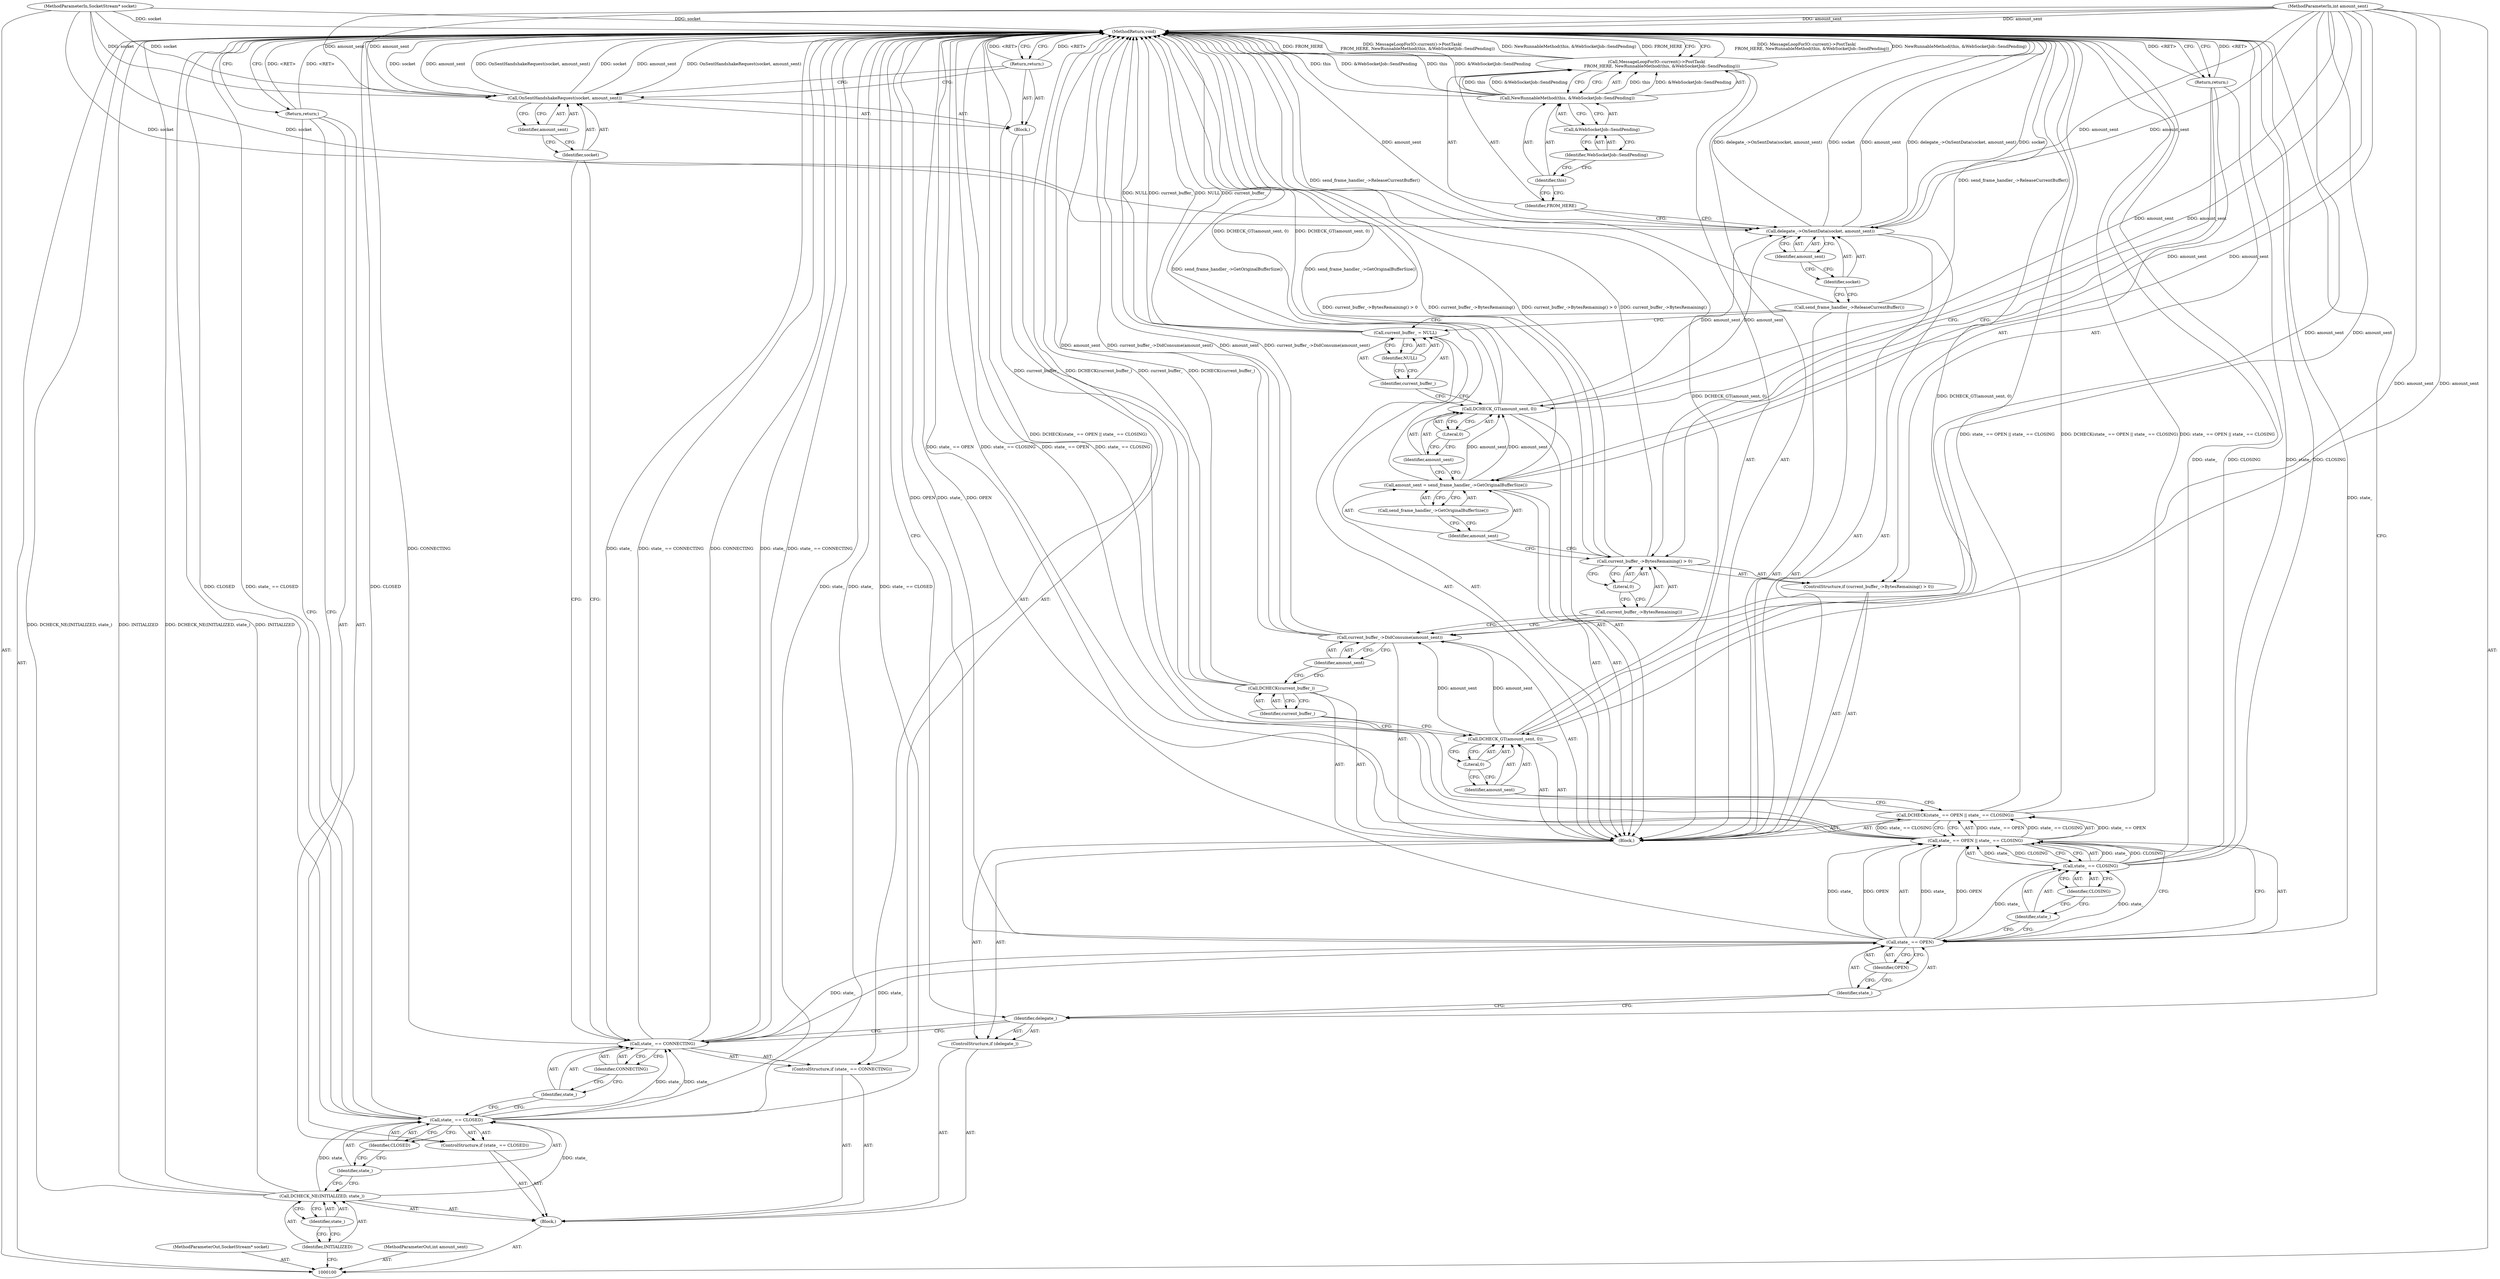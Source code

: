 digraph "1_Chrome_5dc90e57abcc7f0489e7ae09a3e687e9c6f4fad5" {
"1000163" [label="(MethodReturn,void)"];
"1000101" [label="(MethodParameterIn,SocketStream* socket)"];
"1000240" [label="(MethodParameterOut,SocketStream* socket)"];
"1000102" [label="(MethodParameterIn,int amount_sent)"];
"1000241" [label="(MethodParameterOut,int amount_sent)"];
"1000103" [label="(Block,)"];
"1000125" [label="(Call,state_ == OPEN || state_ == CLOSING)"];
"1000126" [label="(Call,state_ == OPEN)"];
"1000127" [label="(Identifier,state_)"];
"1000128" [label="(Identifier,OPEN)"];
"1000129" [label="(Call,state_ == CLOSING)"];
"1000130" [label="(Identifier,state_)"];
"1000131" [label="(Identifier,CLOSING)"];
"1000124" [label="(Call,DCHECK(state_ == OPEN || state_ == CLOSING))"];
"1000133" [label="(Identifier,amount_sent)"];
"1000134" [label="(Literal,0)"];
"1000132" [label="(Call,DCHECK_GT(amount_sent, 0))"];
"1000136" [label="(Identifier,current_buffer_)"];
"1000135" [label="(Call,DCHECK(current_buffer_))"];
"1000138" [label="(Identifier,amount_sent)"];
"1000137" [label="(Call,current_buffer_->DidConsume(amount_sent))"];
"1000139" [label="(ControlStructure,if (current_buffer_->BytesRemaining() > 0))"];
"1000142" [label="(Literal,0)"];
"1000140" [label="(Call,current_buffer_->BytesRemaining() > 0)"];
"1000141" [label="(Call,current_buffer_->BytesRemaining())"];
"1000143" [label="(Return,return;)"];
"1000146" [label="(Call,send_frame_handler_->GetOriginalBufferSize())"];
"1000144" [label="(Call,amount_sent = send_frame_handler_->GetOriginalBufferSize())"];
"1000145" [label="(Identifier,amount_sent)"];
"1000148" [label="(Identifier,amount_sent)"];
"1000149" [label="(Literal,0)"];
"1000147" [label="(Call,DCHECK_GT(amount_sent, 0))"];
"1000152" [label="(Identifier,NULL)"];
"1000150" [label="(Call,current_buffer_ = NULL)"];
"1000151" [label="(Identifier,current_buffer_)"];
"1000105" [label="(Identifier,INITIALIZED)"];
"1000104" [label="(Call,DCHECK_NE(INITIALIZED, state_))"];
"1000106" [label="(Identifier,state_)"];
"1000153" [label="(Call,send_frame_handler_->ReleaseCurrentBuffer())"];
"1000155" [label="(Identifier,socket)"];
"1000156" [label="(Identifier,amount_sent)"];
"1000154" [label="(Call,delegate_->OnSentData(socket, amount_sent))"];
"1000157" [label="(Call,MessageLoopForIO::current()->PostTask(\n        FROM_HERE, NewRunnableMethod(this, &WebSocketJob::SendPending)))"];
"1000159" [label="(Call,NewRunnableMethod(this, &WebSocketJob::SendPending))"];
"1000160" [label="(Identifier,this)"];
"1000161" [label="(Call,&WebSocketJob::SendPending)"];
"1000162" [label="(Identifier,WebSocketJob::SendPending)"];
"1000158" [label="(Identifier,FROM_HERE)"];
"1000110" [label="(Identifier,CLOSED)"];
"1000107" [label="(ControlStructure,if (state_ == CLOSED))"];
"1000108" [label="(Call,state_ == CLOSED)"];
"1000109" [label="(Identifier,state_)"];
"1000111" [label="(Return,return;)"];
"1000115" [label="(Identifier,CONNECTING)"];
"1000112" [label="(ControlStructure,if (state_ == CONNECTING))"];
"1000116" [label="(Block,)"];
"1000113" [label="(Call,state_ == CONNECTING)"];
"1000114" [label="(Identifier,state_)"];
"1000118" [label="(Identifier,socket)"];
"1000119" [label="(Identifier,amount_sent)"];
"1000117" [label="(Call,OnSentHandshakeRequest(socket, amount_sent))"];
"1000120" [label="(Return,return;)"];
"1000123" [label="(Block,)"];
"1000121" [label="(ControlStructure,if (delegate_))"];
"1000122" [label="(Identifier,delegate_)"];
"1000163" -> "1000100"  [label="AST: "];
"1000163" -> "1000111"  [label="CFG: "];
"1000163" -> "1000120"  [label="CFG: "];
"1000163" -> "1000143"  [label="CFG: "];
"1000163" -> "1000157"  [label="CFG: "];
"1000163" -> "1000122"  [label="CFG: "];
"1000111" -> "1000163"  [label="DDG: <RET>"];
"1000120" -> "1000163"  [label="DDG: <RET>"];
"1000143" -> "1000163"  [label="DDG: <RET>"];
"1000124" -> "1000163"  [label="DDG: state_ == OPEN || state_ == CLOSING"];
"1000124" -> "1000163"  [label="DDG: DCHECK(state_ == OPEN || state_ == CLOSING)"];
"1000108" -> "1000163"  [label="DDG: state_ == CLOSED"];
"1000108" -> "1000163"  [label="DDG: CLOSED"];
"1000108" -> "1000163"  [label="DDG: state_"];
"1000150" -> "1000163"  [label="DDG: current_buffer_"];
"1000150" -> "1000163"  [label="DDG: NULL"];
"1000157" -> "1000163"  [label="DDG: MessageLoopForIO::current()->PostTask(\n        FROM_HERE, NewRunnableMethod(this, &WebSocketJob::SendPending))"];
"1000157" -> "1000163"  [label="DDG: NewRunnableMethod(this, &WebSocketJob::SendPending)"];
"1000157" -> "1000163"  [label="DDG: FROM_HERE"];
"1000104" -> "1000163"  [label="DDG: DCHECK_NE(INITIALIZED, state_)"];
"1000104" -> "1000163"  [label="DDG: INITIALIZED"];
"1000113" -> "1000163"  [label="DDG: CONNECTING"];
"1000113" -> "1000163"  [label="DDG: state_"];
"1000113" -> "1000163"  [label="DDG: state_ == CONNECTING"];
"1000117" -> "1000163"  [label="DDG: socket"];
"1000117" -> "1000163"  [label="DDG: amount_sent"];
"1000117" -> "1000163"  [label="DDG: OnSentHandshakeRequest(socket, amount_sent)"];
"1000102" -> "1000163"  [label="DDG: amount_sent"];
"1000154" -> "1000163"  [label="DDG: delegate_->OnSentData(socket, amount_sent)"];
"1000154" -> "1000163"  [label="DDG: socket"];
"1000154" -> "1000163"  [label="DDG: amount_sent"];
"1000135" -> "1000163"  [label="DDG: current_buffer_"];
"1000135" -> "1000163"  [label="DDG: DCHECK(current_buffer_)"];
"1000144" -> "1000163"  [label="DDG: send_frame_handler_->GetOriginalBufferSize()"];
"1000129" -> "1000163"  [label="DDG: state_"];
"1000129" -> "1000163"  [label="DDG: CLOSING"];
"1000125" -> "1000163"  [label="DDG: state_ == OPEN"];
"1000125" -> "1000163"  [label="DDG: state_ == CLOSING"];
"1000159" -> "1000163"  [label="DDG: this"];
"1000159" -> "1000163"  [label="DDG: &WebSocketJob::SendPending"];
"1000132" -> "1000163"  [label="DDG: DCHECK_GT(amount_sent, 0)"];
"1000140" -> "1000163"  [label="DDG: current_buffer_->BytesRemaining()"];
"1000140" -> "1000163"  [label="DDG: current_buffer_->BytesRemaining() > 0"];
"1000126" -> "1000163"  [label="DDG: state_"];
"1000126" -> "1000163"  [label="DDG: OPEN"];
"1000153" -> "1000163"  [label="DDG: send_frame_handler_->ReleaseCurrentBuffer()"];
"1000101" -> "1000163"  [label="DDG: socket"];
"1000137" -> "1000163"  [label="DDG: amount_sent"];
"1000137" -> "1000163"  [label="DDG: current_buffer_->DidConsume(amount_sent)"];
"1000147" -> "1000163"  [label="DDG: DCHECK_GT(amount_sent, 0)"];
"1000101" -> "1000100"  [label="AST: "];
"1000101" -> "1000163"  [label="DDG: socket"];
"1000101" -> "1000117"  [label="DDG: socket"];
"1000101" -> "1000154"  [label="DDG: socket"];
"1000240" -> "1000100"  [label="AST: "];
"1000102" -> "1000100"  [label="AST: "];
"1000102" -> "1000163"  [label="DDG: amount_sent"];
"1000102" -> "1000117"  [label="DDG: amount_sent"];
"1000102" -> "1000132"  [label="DDG: amount_sent"];
"1000102" -> "1000137"  [label="DDG: amount_sent"];
"1000102" -> "1000144"  [label="DDG: amount_sent"];
"1000102" -> "1000147"  [label="DDG: amount_sent"];
"1000102" -> "1000154"  [label="DDG: amount_sent"];
"1000241" -> "1000100"  [label="AST: "];
"1000103" -> "1000100"  [label="AST: "];
"1000104" -> "1000103"  [label="AST: "];
"1000107" -> "1000103"  [label="AST: "];
"1000112" -> "1000103"  [label="AST: "];
"1000121" -> "1000103"  [label="AST: "];
"1000125" -> "1000124"  [label="AST: "];
"1000125" -> "1000126"  [label="CFG: "];
"1000125" -> "1000129"  [label="CFG: "];
"1000126" -> "1000125"  [label="AST: "];
"1000129" -> "1000125"  [label="AST: "];
"1000124" -> "1000125"  [label="CFG: "];
"1000125" -> "1000163"  [label="DDG: state_ == OPEN"];
"1000125" -> "1000163"  [label="DDG: state_ == CLOSING"];
"1000125" -> "1000124"  [label="DDG: state_ == OPEN"];
"1000125" -> "1000124"  [label="DDG: state_ == CLOSING"];
"1000126" -> "1000125"  [label="DDG: state_"];
"1000126" -> "1000125"  [label="DDG: OPEN"];
"1000129" -> "1000125"  [label="DDG: state_"];
"1000129" -> "1000125"  [label="DDG: CLOSING"];
"1000126" -> "1000125"  [label="AST: "];
"1000126" -> "1000128"  [label="CFG: "];
"1000127" -> "1000126"  [label="AST: "];
"1000128" -> "1000126"  [label="AST: "];
"1000130" -> "1000126"  [label="CFG: "];
"1000125" -> "1000126"  [label="CFG: "];
"1000126" -> "1000163"  [label="DDG: state_"];
"1000126" -> "1000163"  [label="DDG: OPEN"];
"1000126" -> "1000125"  [label="DDG: state_"];
"1000126" -> "1000125"  [label="DDG: OPEN"];
"1000113" -> "1000126"  [label="DDG: state_"];
"1000126" -> "1000129"  [label="DDG: state_"];
"1000127" -> "1000126"  [label="AST: "];
"1000127" -> "1000122"  [label="CFG: "];
"1000128" -> "1000127"  [label="CFG: "];
"1000128" -> "1000126"  [label="AST: "];
"1000128" -> "1000127"  [label="CFG: "];
"1000126" -> "1000128"  [label="CFG: "];
"1000129" -> "1000125"  [label="AST: "];
"1000129" -> "1000131"  [label="CFG: "];
"1000130" -> "1000129"  [label="AST: "];
"1000131" -> "1000129"  [label="AST: "];
"1000125" -> "1000129"  [label="CFG: "];
"1000129" -> "1000163"  [label="DDG: state_"];
"1000129" -> "1000163"  [label="DDG: CLOSING"];
"1000129" -> "1000125"  [label="DDG: state_"];
"1000129" -> "1000125"  [label="DDG: CLOSING"];
"1000126" -> "1000129"  [label="DDG: state_"];
"1000130" -> "1000129"  [label="AST: "];
"1000130" -> "1000126"  [label="CFG: "];
"1000131" -> "1000130"  [label="CFG: "];
"1000131" -> "1000129"  [label="AST: "];
"1000131" -> "1000130"  [label="CFG: "];
"1000129" -> "1000131"  [label="CFG: "];
"1000124" -> "1000123"  [label="AST: "];
"1000124" -> "1000125"  [label="CFG: "];
"1000125" -> "1000124"  [label="AST: "];
"1000133" -> "1000124"  [label="CFG: "];
"1000124" -> "1000163"  [label="DDG: state_ == OPEN || state_ == CLOSING"];
"1000124" -> "1000163"  [label="DDG: DCHECK(state_ == OPEN || state_ == CLOSING)"];
"1000125" -> "1000124"  [label="DDG: state_ == OPEN"];
"1000125" -> "1000124"  [label="DDG: state_ == CLOSING"];
"1000133" -> "1000132"  [label="AST: "];
"1000133" -> "1000124"  [label="CFG: "];
"1000134" -> "1000133"  [label="CFG: "];
"1000134" -> "1000132"  [label="AST: "];
"1000134" -> "1000133"  [label="CFG: "];
"1000132" -> "1000134"  [label="CFG: "];
"1000132" -> "1000123"  [label="AST: "];
"1000132" -> "1000134"  [label="CFG: "];
"1000133" -> "1000132"  [label="AST: "];
"1000134" -> "1000132"  [label="AST: "];
"1000136" -> "1000132"  [label="CFG: "];
"1000132" -> "1000163"  [label="DDG: DCHECK_GT(amount_sent, 0)"];
"1000102" -> "1000132"  [label="DDG: amount_sent"];
"1000132" -> "1000137"  [label="DDG: amount_sent"];
"1000136" -> "1000135"  [label="AST: "];
"1000136" -> "1000132"  [label="CFG: "];
"1000135" -> "1000136"  [label="CFG: "];
"1000135" -> "1000123"  [label="AST: "];
"1000135" -> "1000136"  [label="CFG: "];
"1000136" -> "1000135"  [label="AST: "];
"1000138" -> "1000135"  [label="CFG: "];
"1000135" -> "1000163"  [label="DDG: current_buffer_"];
"1000135" -> "1000163"  [label="DDG: DCHECK(current_buffer_)"];
"1000138" -> "1000137"  [label="AST: "];
"1000138" -> "1000135"  [label="CFG: "];
"1000137" -> "1000138"  [label="CFG: "];
"1000137" -> "1000123"  [label="AST: "];
"1000137" -> "1000138"  [label="CFG: "];
"1000138" -> "1000137"  [label="AST: "];
"1000141" -> "1000137"  [label="CFG: "];
"1000137" -> "1000163"  [label="DDG: amount_sent"];
"1000137" -> "1000163"  [label="DDG: current_buffer_->DidConsume(amount_sent)"];
"1000132" -> "1000137"  [label="DDG: amount_sent"];
"1000102" -> "1000137"  [label="DDG: amount_sent"];
"1000139" -> "1000123"  [label="AST: "];
"1000140" -> "1000139"  [label="AST: "];
"1000143" -> "1000139"  [label="AST: "];
"1000142" -> "1000140"  [label="AST: "];
"1000142" -> "1000141"  [label="CFG: "];
"1000140" -> "1000142"  [label="CFG: "];
"1000140" -> "1000139"  [label="AST: "];
"1000140" -> "1000142"  [label="CFG: "];
"1000141" -> "1000140"  [label="AST: "];
"1000142" -> "1000140"  [label="AST: "];
"1000143" -> "1000140"  [label="CFG: "];
"1000145" -> "1000140"  [label="CFG: "];
"1000140" -> "1000163"  [label="DDG: current_buffer_->BytesRemaining()"];
"1000140" -> "1000163"  [label="DDG: current_buffer_->BytesRemaining() > 0"];
"1000141" -> "1000140"  [label="AST: "];
"1000141" -> "1000137"  [label="CFG: "];
"1000142" -> "1000141"  [label="CFG: "];
"1000143" -> "1000139"  [label="AST: "];
"1000143" -> "1000140"  [label="CFG: "];
"1000163" -> "1000143"  [label="CFG: "];
"1000143" -> "1000163"  [label="DDG: <RET>"];
"1000146" -> "1000144"  [label="AST: "];
"1000146" -> "1000145"  [label="CFG: "];
"1000144" -> "1000146"  [label="CFG: "];
"1000144" -> "1000123"  [label="AST: "];
"1000144" -> "1000146"  [label="CFG: "];
"1000145" -> "1000144"  [label="AST: "];
"1000146" -> "1000144"  [label="AST: "];
"1000148" -> "1000144"  [label="CFG: "];
"1000144" -> "1000163"  [label="DDG: send_frame_handler_->GetOriginalBufferSize()"];
"1000102" -> "1000144"  [label="DDG: amount_sent"];
"1000144" -> "1000147"  [label="DDG: amount_sent"];
"1000145" -> "1000144"  [label="AST: "];
"1000145" -> "1000140"  [label="CFG: "];
"1000146" -> "1000145"  [label="CFG: "];
"1000148" -> "1000147"  [label="AST: "];
"1000148" -> "1000144"  [label="CFG: "];
"1000149" -> "1000148"  [label="CFG: "];
"1000149" -> "1000147"  [label="AST: "];
"1000149" -> "1000148"  [label="CFG: "];
"1000147" -> "1000149"  [label="CFG: "];
"1000147" -> "1000123"  [label="AST: "];
"1000147" -> "1000149"  [label="CFG: "];
"1000148" -> "1000147"  [label="AST: "];
"1000149" -> "1000147"  [label="AST: "];
"1000151" -> "1000147"  [label="CFG: "];
"1000147" -> "1000163"  [label="DDG: DCHECK_GT(amount_sent, 0)"];
"1000144" -> "1000147"  [label="DDG: amount_sent"];
"1000102" -> "1000147"  [label="DDG: amount_sent"];
"1000147" -> "1000154"  [label="DDG: amount_sent"];
"1000152" -> "1000150"  [label="AST: "];
"1000152" -> "1000151"  [label="CFG: "];
"1000150" -> "1000152"  [label="CFG: "];
"1000150" -> "1000123"  [label="AST: "];
"1000150" -> "1000152"  [label="CFG: "];
"1000151" -> "1000150"  [label="AST: "];
"1000152" -> "1000150"  [label="AST: "];
"1000153" -> "1000150"  [label="CFG: "];
"1000150" -> "1000163"  [label="DDG: current_buffer_"];
"1000150" -> "1000163"  [label="DDG: NULL"];
"1000151" -> "1000150"  [label="AST: "];
"1000151" -> "1000147"  [label="CFG: "];
"1000152" -> "1000151"  [label="CFG: "];
"1000105" -> "1000104"  [label="AST: "];
"1000105" -> "1000100"  [label="CFG: "];
"1000106" -> "1000105"  [label="CFG: "];
"1000104" -> "1000103"  [label="AST: "];
"1000104" -> "1000106"  [label="CFG: "];
"1000105" -> "1000104"  [label="AST: "];
"1000106" -> "1000104"  [label="AST: "];
"1000109" -> "1000104"  [label="CFG: "];
"1000104" -> "1000163"  [label="DDG: DCHECK_NE(INITIALIZED, state_)"];
"1000104" -> "1000163"  [label="DDG: INITIALIZED"];
"1000104" -> "1000108"  [label="DDG: state_"];
"1000106" -> "1000104"  [label="AST: "];
"1000106" -> "1000105"  [label="CFG: "];
"1000104" -> "1000106"  [label="CFG: "];
"1000153" -> "1000123"  [label="AST: "];
"1000153" -> "1000150"  [label="CFG: "];
"1000155" -> "1000153"  [label="CFG: "];
"1000153" -> "1000163"  [label="DDG: send_frame_handler_->ReleaseCurrentBuffer()"];
"1000155" -> "1000154"  [label="AST: "];
"1000155" -> "1000153"  [label="CFG: "];
"1000156" -> "1000155"  [label="CFG: "];
"1000156" -> "1000154"  [label="AST: "];
"1000156" -> "1000155"  [label="CFG: "];
"1000154" -> "1000156"  [label="CFG: "];
"1000154" -> "1000123"  [label="AST: "];
"1000154" -> "1000156"  [label="CFG: "];
"1000155" -> "1000154"  [label="AST: "];
"1000156" -> "1000154"  [label="AST: "];
"1000158" -> "1000154"  [label="CFG: "];
"1000154" -> "1000163"  [label="DDG: delegate_->OnSentData(socket, amount_sent)"];
"1000154" -> "1000163"  [label="DDG: socket"];
"1000154" -> "1000163"  [label="DDG: amount_sent"];
"1000101" -> "1000154"  [label="DDG: socket"];
"1000147" -> "1000154"  [label="DDG: amount_sent"];
"1000102" -> "1000154"  [label="DDG: amount_sent"];
"1000157" -> "1000123"  [label="AST: "];
"1000157" -> "1000159"  [label="CFG: "];
"1000158" -> "1000157"  [label="AST: "];
"1000159" -> "1000157"  [label="AST: "];
"1000163" -> "1000157"  [label="CFG: "];
"1000157" -> "1000163"  [label="DDG: MessageLoopForIO::current()->PostTask(\n        FROM_HERE, NewRunnableMethod(this, &WebSocketJob::SendPending))"];
"1000157" -> "1000163"  [label="DDG: NewRunnableMethod(this, &WebSocketJob::SendPending)"];
"1000157" -> "1000163"  [label="DDG: FROM_HERE"];
"1000159" -> "1000157"  [label="DDG: this"];
"1000159" -> "1000157"  [label="DDG: &WebSocketJob::SendPending"];
"1000159" -> "1000157"  [label="AST: "];
"1000159" -> "1000161"  [label="CFG: "];
"1000160" -> "1000159"  [label="AST: "];
"1000161" -> "1000159"  [label="AST: "];
"1000157" -> "1000159"  [label="CFG: "];
"1000159" -> "1000163"  [label="DDG: this"];
"1000159" -> "1000163"  [label="DDG: &WebSocketJob::SendPending"];
"1000159" -> "1000157"  [label="DDG: this"];
"1000159" -> "1000157"  [label="DDG: &WebSocketJob::SendPending"];
"1000160" -> "1000159"  [label="AST: "];
"1000160" -> "1000158"  [label="CFG: "];
"1000162" -> "1000160"  [label="CFG: "];
"1000161" -> "1000159"  [label="AST: "];
"1000161" -> "1000162"  [label="CFG: "];
"1000162" -> "1000161"  [label="AST: "];
"1000159" -> "1000161"  [label="CFG: "];
"1000162" -> "1000161"  [label="AST: "];
"1000162" -> "1000160"  [label="CFG: "];
"1000161" -> "1000162"  [label="CFG: "];
"1000158" -> "1000157"  [label="AST: "];
"1000158" -> "1000154"  [label="CFG: "];
"1000160" -> "1000158"  [label="CFG: "];
"1000110" -> "1000108"  [label="AST: "];
"1000110" -> "1000109"  [label="CFG: "];
"1000108" -> "1000110"  [label="CFG: "];
"1000107" -> "1000103"  [label="AST: "];
"1000108" -> "1000107"  [label="AST: "];
"1000111" -> "1000107"  [label="AST: "];
"1000108" -> "1000107"  [label="AST: "];
"1000108" -> "1000110"  [label="CFG: "];
"1000109" -> "1000108"  [label="AST: "];
"1000110" -> "1000108"  [label="AST: "];
"1000111" -> "1000108"  [label="CFG: "];
"1000114" -> "1000108"  [label="CFG: "];
"1000108" -> "1000163"  [label="DDG: state_ == CLOSED"];
"1000108" -> "1000163"  [label="DDG: CLOSED"];
"1000108" -> "1000163"  [label="DDG: state_"];
"1000104" -> "1000108"  [label="DDG: state_"];
"1000108" -> "1000113"  [label="DDG: state_"];
"1000109" -> "1000108"  [label="AST: "];
"1000109" -> "1000104"  [label="CFG: "];
"1000110" -> "1000109"  [label="CFG: "];
"1000111" -> "1000107"  [label="AST: "];
"1000111" -> "1000108"  [label="CFG: "];
"1000163" -> "1000111"  [label="CFG: "];
"1000111" -> "1000163"  [label="DDG: <RET>"];
"1000115" -> "1000113"  [label="AST: "];
"1000115" -> "1000114"  [label="CFG: "];
"1000113" -> "1000115"  [label="CFG: "];
"1000112" -> "1000103"  [label="AST: "];
"1000113" -> "1000112"  [label="AST: "];
"1000116" -> "1000112"  [label="AST: "];
"1000116" -> "1000112"  [label="AST: "];
"1000117" -> "1000116"  [label="AST: "];
"1000120" -> "1000116"  [label="AST: "];
"1000113" -> "1000112"  [label="AST: "];
"1000113" -> "1000115"  [label="CFG: "];
"1000114" -> "1000113"  [label="AST: "];
"1000115" -> "1000113"  [label="AST: "];
"1000118" -> "1000113"  [label="CFG: "];
"1000122" -> "1000113"  [label="CFG: "];
"1000113" -> "1000163"  [label="DDG: CONNECTING"];
"1000113" -> "1000163"  [label="DDG: state_"];
"1000113" -> "1000163"  [label="DDG: state_ == CONNECTING"];
"1000108" -> "1000113"  [label="DDG: state_"];
"1000113" -> "1000126"  [label="DDG: state_"];
"1000114" -> "1000113"  [label="AST: "];
"1000114" -> "1000108"  [label="CFG: "];
"1000115" -> "1000114"  [label="CFG: "];
"1000118" -> "1000117"  [label="AST: "];
"1000118" -> "1000113"  [label="CFG: "];
"1000119" -> "1000118"  [label="CFG: "];
"1000119" -> "1000117"  [label="AST: "];
"1000119" -> "1000118"  [label="CFG: "];
"1000117" -> "1000119"  [label="CFG: "];
"1000117" -> "1000116"  [label="AST: "];
"1000117" -> "1000119"  [label="CFG: "];
"1000118" -> "1000117"  [label="AST: "];
"1000119" -> "1000117"  [label="AST: "];
"1000120" -> "1000117"  [label="CFG: "];
"1000117" -> "1000163"  [label="DDG: socket"];
"1000117" -> "1000163"  [label="DDG: amount_sent"];
"1000117" -> "1000163"  [label="DDG: OnSentHandshakeRequest(socket, amount_sent)"];
"1000101" -> "1000117"  [label="DDG: socket"];
"1000102" -> "1000117"  [label="DDG: amount_sent"];
"1000120" -> "1000116"  [label="AST: "];
"1000120" -> "1000117"  [label="CFG: "];
"1000163" -> "1000120"  [label="CFG: "];
"1000120" -> "1000163"  [label="DDG: <RET>"];
"1000123" -> "1000121"  [label="AST: "];
"1000124" -> "1000123"  [label="AST: "];
"1000132" -> "1000123"  [label="AST: "];
"1000135" -> "1000123"  [label="AST: "];
"1000137" -> "1000123"  [label="AST: "];
"1000139" -> "1000123"  [label="AST: "];
"1000144" -> "1000123"  [label="AST: "];
"1000147" -> "1000123"  [label="AST: "];
"1000150" -> "1000123"  [label="AST: "];
"1000153" -> "1000123"  [label="AST: "];
"1000154" -> "1000123"  [label="AST: "];
"1000157" -> "1000123"  [label="AST: "];
"1000121" -> "1000103"  [label="AST: "];
"1000122" -> "1000121"  [label="AST: "];
"1000123" -> "1000121"  [label="AST: "];
"1000122" -> "1000121"  [label="AST: "];
"1000122" -> "1000113"  [label="CFG: "];
"1000127" -> "1000122"  [label="CFG: "];
"1000163" -> "1000122"  [label="CFG: "];
}

